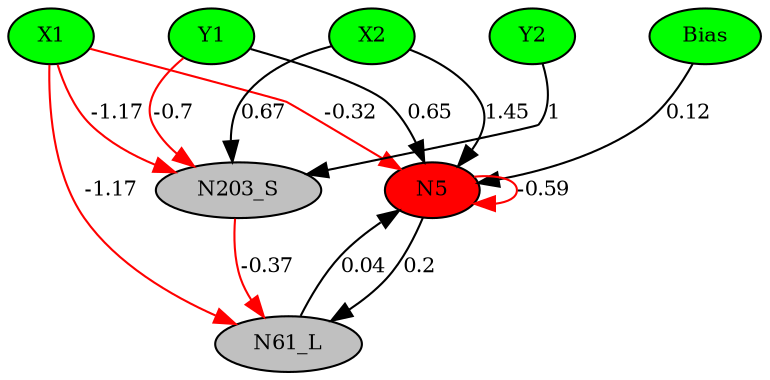 digraph g { 
N0 [shape=ellipse, label=Bias,fontsize=10,height=0.1,width=0.1,style=filled,fillcolor=green]
N1[shape=ellipse label=X1,fontsize=10,height=0.1,width=0.1,style=filled,fillcolor=green]
N2[shape=ellipse label=Y1,fontsize=10,height=0.1,width=0.1,style=filled,fillcolor=green]
N3[shape=ellipse label=X2,fontsize=10,height=0.1,width=0.1,style=filled,fillcolor=green]
N4[shape=ellipse label=Y2,fontsize=10,height=0.1,width=0.1,style=filled,fillcolor=green]
N5[shape=ellipse,fontsize = 10, height = 0.1, width = 0.1, style = filled, fillcolor = red]
N61[shape=ellipse, label=N61_L,fontsize=10,height=0.1,width=0.1,style=filled,fillcolor=gray]
N203[shape=ellipse, label=N203_S,fontsize=10,height=0.1,width=0.1,style=filled,fillcolor=gray]
N0 -> N5 [color=black] [ label=0.12,fontsize=10]
N1 -> N5 [color=red] [arrowType=inv][ label=-0.32,fontsize=10]
N2 -> N5 [color=black] [ label=0.65,fontsize=10]
N3 -> N5 [color=black] [ label=1.45,fontsize=10]
N5 -> N5 [color=red] [arrowType=inv][ label=-0.59,fontsize=10]
N61 -> N5 [color=black] [ label=0.04,fontsize=10]
N1 -> N61 [color=red] [arrowType=inv][ label=-1.17,fontsize=10]
N4 -> N203 [color=black] [ label=1,fontsize=10]
N203 -> N61 [color=red] [arrowType=inv][ label=-0.37,fontsize=10]
N3 -> N203 [color=black] [ label=0.67,fontsize=10]
N1 -> N203 [color=red] [arrowType=inv][ label=-1.17,fontsize=10]
N5 -> N61 [color=black] [ label=0.2,fontsize=10]
N2 -> N203 [color=red] [arrowType=inv][ label=-0.7,fontsize=10]
 { rank=same; 
N5
 } 
 { rank=same; 
N1 ->N2 ->N3 ->N4 ->N0 [style=invis]
 } 
}
